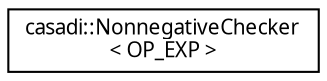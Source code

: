 digraph "Graphical Class Hierarchy"
{
  edge [fontname="FreeSans.ttf",fontsize="10",labelfontname="FreeSans.ttf",labelfontsize="10"];
  node [fontname="FreeSans.ttf",fontsize="10",shape=record];
  rankdir="LR";
  Node1 [label="casadi::NonnegativeChecker\l\< OP_EXP \>",height=0.2,width=0.4,color="black", fillcolor="white", style="filled",URL="$de/d4c/structcasadi_1_1NonnegativeChecker_3_01OP__EXP_01_4.html"];
}
